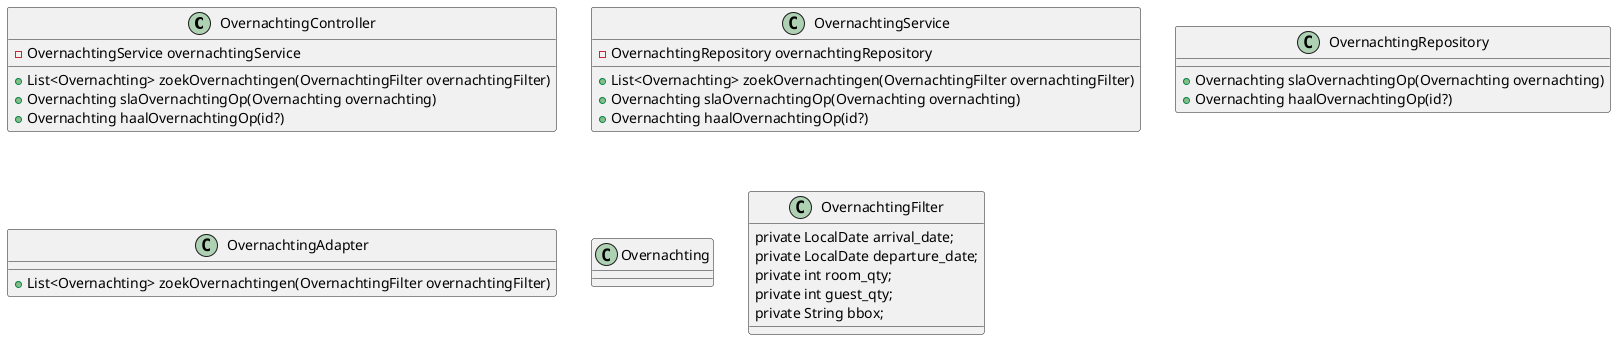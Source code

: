 @startuml 

class OvernachtingController {
    - OvernachtingService overnachtingService
    + List<Overnachting> zoekOvernachtingen(OvernachtingFilter overnachtingFilter)
    + Overnachting slaOvernachtingOp(Overnachting overnachting)
    + Overnachting haalOvernachtingOp(id?)
}

class OvernachtingService {
    - OvernachtingRepository overnachtingRepository
    + List<Overnachting> zoekOvernachtingen(OvernachtingFilter overnachtingFilter)
    + Overnachting slaOvernachtingOp(Overnachting overnachting)
    + Overnachting haalOvernachtingOp(id?)
}

class OvernachtingRepository {
    + Overnachting slaOvernachtingOp(Overnachting overnachting)
    + Overnachting haalOvernachtingOp(id?)
}

class OvernachtingAdapter {
    + List<Overnachting> zoekOvernachtingen(OvernachtingFilter overnachtingFilter)
}

class Overnachting {

}

class OvernachtingFilter {
    private LocalDate arrival_date;
    private LocalDate departure_date;
    private int room_qty;
    private int guest_qty;
    private String bbox;
}



@enduml

